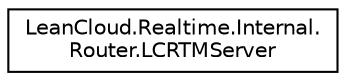 digraph "Graphical Class Hierarchy"
{
  edge [fontname="Helvetica",fontsize="10",labelfontname="Helvetica",labelfontsize="10"];
  node [fontname="Helvetica",fontsize="10",shape=record];
  rankdir="LR";
  Node1 [label="LeanCloud.Realtime.Internal.\lRouter.LCRTMServer",height=0.2,width=0.4,color="black", fillcolor="white", style="filled",URL="$classLeanCloud_1_1Realtime_1_1Internal_1_1Router_1_1LCRTMServer.html"];
}
